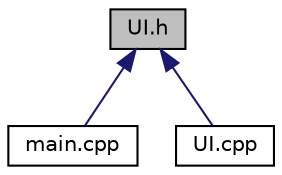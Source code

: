digraph "UI.h"
{
  edge [fontname="Helvetica",fontsize="10",labelfontname="Helvetica",labelfontsize="10"];
  node [fontname="Helvetica",fontsize="10",shape=record];
  Node18 [label="UI.h",height=0.2,width=0.4,color="black", fillcolor="grey75", style="filled", fontcolor="black"];
  Node18 -> Node19 [dir="back",color="midnightblue",fontsize="10",style="solid"];
  Node19 [label="main.cpp",height=0.2,width=0.4,color="black", fillcolor="white", style="filled",URL="$main_8cpp.html",tooltip="Main driver for the program. "];
  Node18 -> Node20 [dir="back",color="midnightblue",fontsize="10",style="solid"];
  Node20 [label="UI.cpp",height=0.2,width=0.4,color="black", fillcolor="white", style="filled",URL="$_u_i_8cpp.html",tooltip="User interface processor for the program. "];
}
